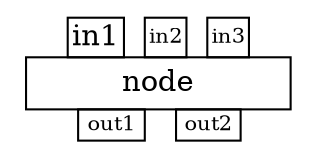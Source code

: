 digraph G {
rankdir=TB
src [
    shape=plaintext
    label=<
    <TABLE
        BORDER="0"
        CELLBORDER="0"
        CELLSPACING="0"
        CELLPADDING="0"
    >
        <TR>
            <TD>
                <TABLE
                    BORDER="0"
                    CELLBORDER="0"
                    CELLSPACING="0"
                    CELLPADDING="0"
                >
                    <TR>
                        <TD WIDTH="20"></TD>
                        <TD PORT="in1" BORDER="1" CELLPADDING="1">in1</TD>
                        <TD WIDTH="10"></TD>
                        <TD PORT="in2" BORDER="1" CELLPADDING="1"><FONT POINT-SIZE="10">in2</FONT></TD>
                        <TD WIDTH="10"></TD><TD PORT="in3" BORDER="1" CELLPADDING="1"><FONT POINT-SIZE="10">in3</FONT></TD>
                        <TD WIDTH="20"></TD>
                    </TR>
                </TABLE>
            </TD>
        </TR>
        <TR>
            <TD BORDER="1"  CELLPADDING="4" COLOR="black">node</TD>
        </TR>
        <TR>
            <TD BORDER="0">
                <TABLE BORDER="0" CELLBORDER="0" CELLSPACING="0" CELLPADDING="0">
                    <TR>
                        <TD WIDTH="20"></TD>
                        <TD PORT="out1" BORDER="1" CELLPADDING="1"><FONT POINT-SIZE="10">out1</FONT></TD>
                        <TD WIDTH="10"></TD>
                        <TD PORT="out2" BORDER="1" CELLPADDING="1"><FONT POINT-SIZE="10">out2</FONT></TD>
                        <TD WIDTH="20"></TD>
                    </TR>
                </TABLE>
            </TD>
        </TR>
    </TABLE>
>];

}